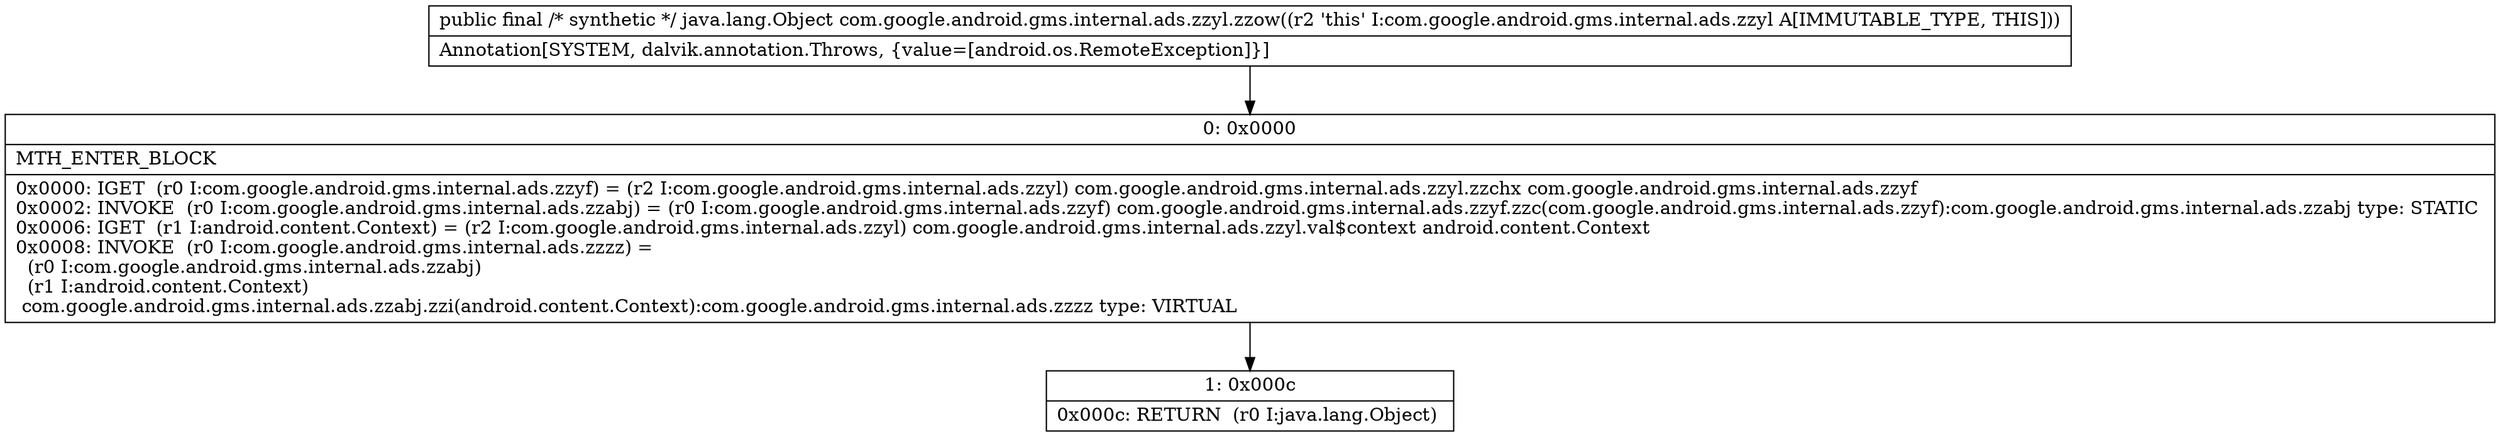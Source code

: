 digraph "CFG forcom.google.android.gms.internal.ads.zzyl.zzow()Ljava\/lang\/Object;" {
Node_0 [shape=record,label="{0\:\ 0x0000|MTH_ENTER_BLOCK\l|0x0000: IGET  (r0 I:com.google.android.gms.internal.ads.zzyf) = (r2 I:com.google.android.gms.internal.ads.zzyl) com.google.android.gms.internal.ads.zzyl.zzchx com.google.android.gms.internal.ads.zzyf \l0x0002: INVOKE  (r0 I:com.google.android.gms.internal.ads.zzabj) = (r0 I:com.google.android.gms.internal.ads.zzyf) com.google.android.gms.internal.ads.zzyf.zzc(com.google.android.gms.internal.ads.zzyf):com.google.android.gms.internal.ads.zzabj type: STATIC \l0x0006: IGET  (r1 I:android.content.Context) = (r2 I:com.google.android.gms.internal.ads.zzyl) com.google.android.gms.internal.ads.zzyl.val$context android.content.Context \l0x0008: INVOKE  (r0 I:com.google.android.gms.internal.ads.zzzz) = \l  (r0 I:com.google.android.gms.internal.ads.zzabj)\l  (r1 I:android.content.Context)\l com.google.android.gms.internal.ads.zzabj.zzi(android.content.Context):com.google.android.gms.internal.ads.zzzz type: VIRTUAL \l}"];
Node_1 [shape=record,label="{1\:\ 0x000c|0x000c: RETURN  (r0 I:java.lang.Object) \l}"];
MethodNode[shape=record,label="{public final \/* synthetic *\/ java.lang.Object com.google.android.gms.internal.ads.zzyl.zzow((r2 'this' I:com.google.android.gms.internal.ads.zzyl A[IMMUTABLE_TYPE, THIS]))  | Annotation[SYSTEM, dalvik.annotation.Throws, \{value=[android.os.RemoteException]\}]\l}"];
MethodNode -> Node_0;
Node_0 -> Node_1;
}

